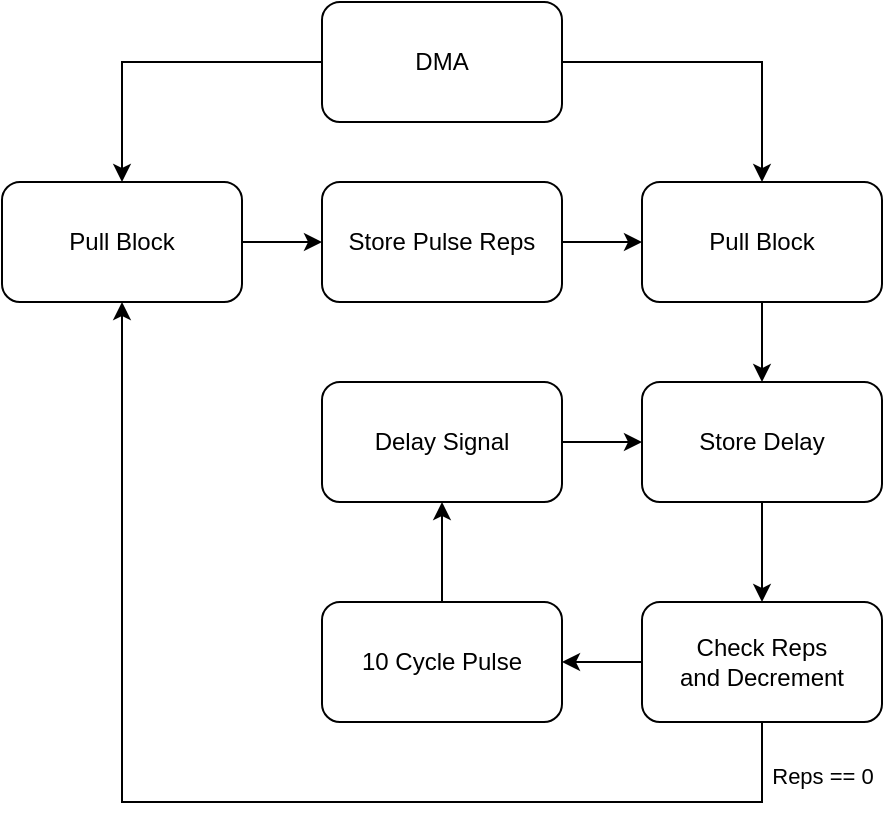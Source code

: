 <mxfile version="28.2.0">
  <diagram name="Page-1" id="05A9gQndf-n6hnO-kbpU">
    <mxGraphModel dx="900" dy="590" grid="0" gridSize="10" guides="1" tooltips="1" connect="1" arrows="1" fold="1" page="1" pageScale="1" pageWidth="850" pageHeight="1100" math="0" shadow="0">
      <root>
        <mxCell id="0" />
        <mxCell id="1" parent="0" />
        <mxCell id="ehd2DurVukb3VRlGl7Vz-6" style="edgeStyle=orthogonalEdgeStyle;rounded=0;orthogonalLoop=1;jettySize=auto;html=1;entryX=0.5;entryY=0;entryDx=0;entryDy=0;" edge="1" parent="1" source="ehd2DurVukb3VRlGl7Vz-1" target="ehd2DurVukb3VRlGl7Vz-2">
          <mxGeometry relative="1" as="geometry" />
        </mxCell>
        <mxCell id="ehd2DurVukb3VRlGl7Vz-21" style="edgeStyle=orthogonalEdgeStyle;rounded=0;orthogonalLoop=1;jettySize=auto;html=1;entryX=0.5;entryY=0;entryDx=0;entryDy=0;" edge="1" parent="1" source="ehd2DurVukb3VRlGl7Vz-1" target="ehd2DurVukb3VRlGl7Vz-4">
          <mxGeometry relative="1" as="geometry" />
        </mxCell>
        <mxCell id="ehd2DurVukb3VRlGl7Vz-1" value="DMA" style="rounded=1;whiteSpace=wrap;html=1;" vertex="1" parent="1">
          <mxGeometry x="280" y="70" width="120" height="60" as="geometry" />
        </mxCell>
        <mxCell id="ehd2DurVukb3VRlGl7Vz-9" style="edgeStyle=orthogonalEdgeStyle;rounded=0;orthogonalLoop=1;jettySize=auto;html=1;entryX=0;entryY=0.5;entryDx=0;entryDy=0;" edge="1" parent="1" source="ehd2DurVukb3VRlGl7Vz-2" target="ehd2DurVukb3VRlGl7Vz-3">
          <mxGeometry relative="1" as="geometry" />
        </mxCell>
        <mxCell id="ehd2DurVukb3VRlGl7Vz-2" value="Pull Block" style="rounded=1;whiteSpace=wrap;html=1;" vertex="1" parent="1">
          <mxGeometry x="120" y="160" width="120" height="60" as="geometry" />
        </mxCell>
        <mxCell id="ehd2DurVukb3VRlGl7Vz-10" style="edgeStyle=orthogonalEdgeStyle;rounded=0;orthogonalLoop=1;jettySize=auto;html=1;" edge="1" parent="1" source="ehd2DurVukb3VRlGl7Vz-3" target="ehd2DurVukb3VRlGl7Vz-4">
          <mxGeometry relative="1" as="geometry" />
        </mxCell>
        <mxCell id="ehd2DurVukb3VRlGl7Vz-3" value="Store Pulse Reps" style="rounded=1;whiteSpace=wrap;html=1;" vertex="1" parent="1">
          <mxGeometry x="280" y="160" width="120" height="60" as="geometry" />
        </mxCell>
        <mxCell id="ehd2DurVukb3VRlGl7Vz-20" style="edgeStyle=orthogonalEdgeStyle;rounded=0;orthogonalLoop=1;jettySize=auto;html=1;" edge="1" parent="1" source="ehd2DurVukb3VRlGl7Vz-4" target="ehd2DurVukb3VRlGl7Vz-5">
          <mxGeometry relative="1" as="geometry" />
        </mxCell>
        <mxCell id="ehd2DurVukb3VRlGl7Vz-4" value="Pull Block" style="rounded=1;whiteSpace=wrap;html=1;" vertex="1" parent="1">
          <mxGeometry x="440" y="160" width="120" height="60" as="geometry" />
        </mxCell>
        <mxCell id="ehd2DurVukb3VRlGl7Vz-16" style="edgeStyle=orthogonalEdgeStyle;rounded=0;orthogonalLoop=1;jettySize=auto;html=1;entryX=0.5;entryY=0;entryDx=0;entryDy=0;" edge="1" parent="1" source="ehd2DurVukb3VRlGl7Vz-5" target="ehd2DurVukb3VRlGl7Vz-12">
          <mxGeometry relative="1" as="geometry" />
        </mxCell>
        <mxCell id="ehd2DurVukb3VRlGl7Vz-5" value="Store Delay" style="rounded=1;whiteSpace=wrap;html=1;" vertex="1" parent="1">
          <mxGeometry x="440" y="260" width="120" height="60" as="geometry" />
        </mxCell>
        <mxCell id="ehd2DurVukb3VRlGl7Vz-17" style="edgeStyle=orthogonalEdgeStyle;rounded=0;orthogonalLoop=1;jettySize=auto;html=1;" edge="1" parent="1" source="ehd2DurVukb3VRlGl7Vz-12" target="ehd2DurVukb3VRlGl7Vz-15">
          <mxGeometry relative="1" as="geometry" />
        </mxCell>
        <mxCell id="ehd2DurVukb3VRlGl7Vz-25" style="edgeStyle=orthogonalEdgeStyle;rounded=0;orthogonalLoop=1;jettySize=auto;html=1;entryX=0.5;entryY=1;entryDx=0;entryDy=0;" edge="1" parent="1" source="ehd2DurVukb3VRlGl7Vz-12" target="ehd2DurVukb3VRlGl7Vz-2">
          <mxGeometry relative="1" as="geometry">
            <Array as="points">
              <mxPoint x="500" y="470" />
              <mxPoint x="180" y="470" />
            </Array>
          </mxGeometry>
        </mxCell>
        <mxCell id="ehd2DurVukb3VRlGl7Vz-27" value="Reps == 0" style="edgeLabel;html=1;align=center;verticalAlign=middle;resizable=0;points=[];" vertex="1" connectable="0" parent="ehd2DurVukb3VRlGl7Vz-25">
          <mxGeometry x="-0.761" y="-1" relative="1" as="geometry">
            <mxPoint x="63" y="-12" as="offset" />
          </mxGeometry>
        </mxCell>
        <mxCell id="ehd2DurVukb3VRlGl7Vz-12" value="Check Reps&lt;div&gt;and Decrement&lt;/div&gt;" style="rounded=1;whiteSpace=wrap;html=1;" vertex="1" parent="1">
          <mxGeometry x="440" y="370" width="120" height="60" as="geometry" />
        </mxCell>
        <mxCell id="ehd2DurVukb3VRlGl7Vz-19" style="edgeStyle=orthogonalEdgeStyle;rounded=0;orthogonalLoop=1;jettySize=auto;html=1;" edge="1" parent="1" source="ehd2DurVukb3VRlGl7Vz-15" target="ehd2DurVukb3VRlGl7Vz-18">
          <mxGeometry relative="1" as="geometry" />
        </mxCell>
        <mxCell id="ehd2DurVukb3VRlGl7Vz-15" value="10 Cycle Pulse" style="rounded=1;whiteSpace=wrap;html=1;" vertex="1" parent="1">
          <mxGeometry x="280" y="370" width="120" height="60" as="geometry" />
        </mxCell>
        <mxCell id="ehd2DurVukb3VRlGl7Vz-26" style="edgeStyle=orthogonalEdgeStyle;rounded=0;orthogonalLoop=1;jettySize=auto;html=1;entryX=0;entryY=0.5;entryDx=0;entryDy=0;" edge="1" parent="1" source="ehd2DurVukb3VRlGl7Vz-18" target="ehd2DurVukb3VRlGl7Vz-5">
          <mxGeometry relative="1" as="geometry" />
        </mxCell>
        <mxCell id="ehd2DurVukb3VRlGl7Vz-18" value="Delay Signal" style="rounded=1;whiteSpace=wrap;html=1;" vertex="1" parent="1">
          <mxGeometry x="280" y="260" width="120" height="60" as="geometry" />
        </mxCell>
      </root>
    </mxGraphModel>
  </diagram>
</mxfile>
